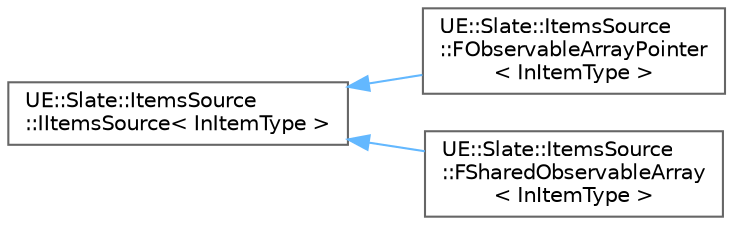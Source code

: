 digraph "Graphical Class Hierarchy"
{
 // INTERACTIVE_SVG=YES
 // LATEX_PDF_SIZE
  bgcolor="transparent";
  edge [fontname=Helvetica,fontsize=10,labelfontname=Helvetica,labelfontsize=10];
  node [fontname=Helvetica,fontsize=10,shape=box,height=0.2,width=0.4];
  rankdir="LR";
  Node0 [id="Node000000",label="UE::Slate::ItemsSource\l::IItemsSource\< InItemType \>",height=0.2,width=0.4,color="grey40", fillcolor="white", style="filled",URL="$d2/de8/classUE_1_1Slate_1_1ItemsSource_1_1IItemsSource.html",tooltip=" "];
  Node0 -> Node1 [id="edge9742_Node000000_Node000001",dir="back",color="steelblue1",style="solid",tooltip=" "];
  Node1 [id="Node000001",label="UE::Slate::ItemsSource\l::FObservableArrayPointer\l\< InItemType \>",height=0.2,width=0.4,color="grey40", fillcolor="white", style="filled",URL="$d0/d86/classUE_1_1Slate_1_1ItemsSource_1_1FObservableArrayPointer.html",tooltip=" "];
  Node0 -> Node2 [id="edge9743_Node000000_Node000002",dir="back",color="steelblue1",style="solid",tooltip=" "];
  Node2 [id="Node000002",label="UE::Slate::ItemsSource\l::FSharedObservableArray\l\< InItemType \>",height=0.2,width=0.4,color="grey40", fillcolor="white", style="filled",URL="$d3/d3b/classUE_1_1Slate_1_1ItemsSource_1_1FSharedObservableArray.html",tooltip=" "];
}
